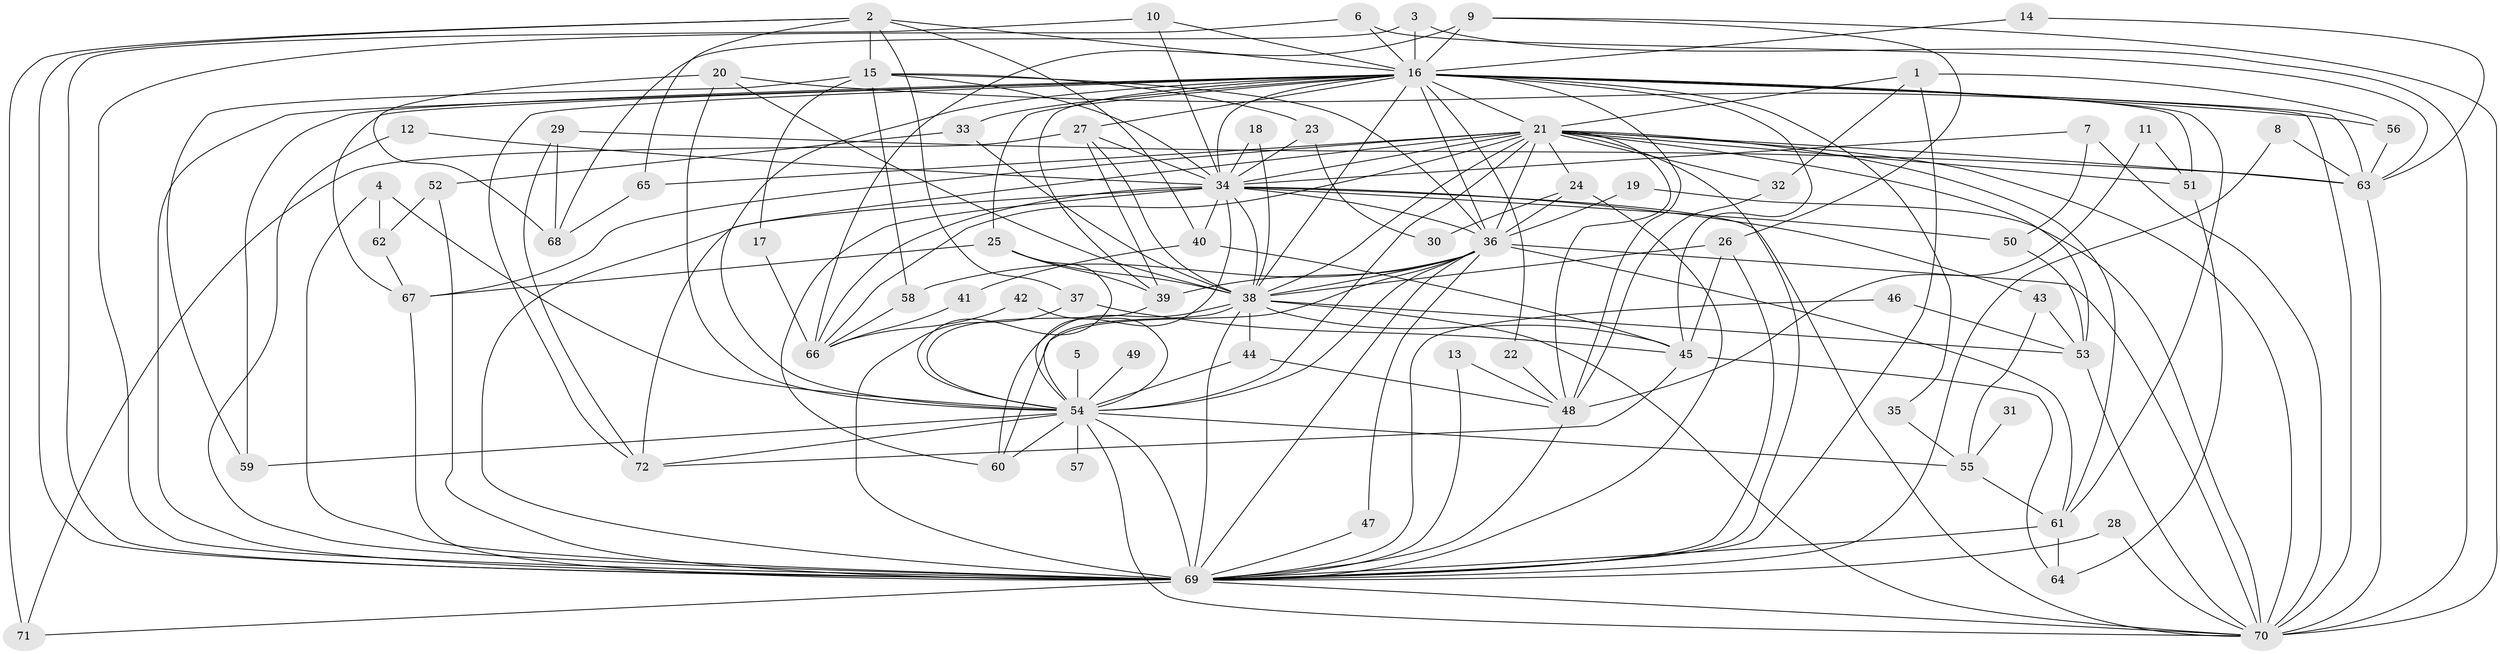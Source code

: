 // original degree distribution, {28: 0.006944444444444444, 20: 0.006944444444444444, 30: 0.006944444444444444, 24: 0.013888888888888888, 31: 0.006944444444444444, 16: 0.006944444444444444, 23: 0.006944444444444444, 21: 0.013888888888888888, 5: 0.041666666666666664, 4: 0.0625, 7: 0.020833333333333332, 6: 0.006944444444444444, 3: 0.2361111111111111, 9: 0.006944444444444444, 8: 0.027777777777777776, 2: 0.5277777777777778}
// Generated by graph-tools (version 1.1) at 2025/36/03/04/25 23:36:25]
// undirected, 72 vertices, 189 edges
graph export_dot {
  node [color=gray90,style=filled];
  1;
  2;
  3;
  4;
  5;
  6;
  7;
  8;
  9;
  10;
  11;
  12;
  13;
  14;
  15;
  16;
  17;
  18;
  19;
  20;
  21;
  22;
  23;
  24;
  25;
  26;
  27;
  28;
  29;
  30;
  31;
  32;
  33;
  34;
  35;
  36;
  37;
  38;
  39;
  40;
  41;
  42;
  43;
  44;
  45;
  46;
  47;
  48;
  49;
  50;
  51;
  52;
  53;
  54;
  55;
  56;
  57;
  58;
  59;
  60;
  61;
  62;
  63;
  64;
  65;
  66;
  67;
  68;
  69;
  70;
  71;
  72;
  1 -- 21 [weight=1.0];
  1 -- 32 [weight=1.0];
  1 -- 56 [weight=1.0];
  1 -- 69 [weight=1.0];
  2 -- 15 [weight=1.0];
  2 -- 16 [weight=2.0];
  2 -- 37 [weight=1.0];
  2 -- 40 [weight=1.0];
  2 -- 65 [weight=1.0];
  2 -- 69 [weight=1.0];
  2 -- 71 [weight=2.0];
  3 -- 16 [weight=1.0];
  3 -- 68 [weight=1.0];
  3 -- 70 [weight=1.0];
  4 -- 54 [weight=1.0];
  4 -- 62 [weight=1.0];
  4 -- 69 [weight=1.0];
  5 -- 54 [weight=1.0];
  6 -- 16 [weight=1.0];
  6 -- 63 [weight=1.0];
  6 -- 69 [weight=1.0];
  7 -- 34 [weight=1.0];
  7 -- 50 [weight=1.0];
  7 -- 70 [weight=1.0];
  8 -- 63 [weight=1.0];
  8 -- 69 [weight=1.0];
  9 -- 16 [weight=1.0];
  9 -- 26 [weight=1.0];
  9 -- 66 [weight=2.0];
  9 -- 70 [weight=1.0];
  10 -- 16 [weight=1.0];
  10 -- 34 [weight=1.0];
  10 -- 69 [weight=1.0];
  11 -- 48 [weight=1.0];
  11 -- 51 [weight=1.0];
  12 -- 34 [weight=1.0];
  12 -- 69 [weight=1.0];
  13 -- 48 [weight=1.0];
  13 -- 69 [weight=1.0];
  14 -- 16 [weight=1.0];
  14 -- 63 [weight=1.0];
  15 -- 17 [weight=1.0];
  15 -- 23 [weight=1.0];
  15 -- 34 [weight=1.0];
  15 -- 36 [weight=1.0];
  15 -- 58 [weight=1.0];
  15 -- 59 [weight=1.0];
  16 -- 21 [weight=4.0];
  16 -- 22 [weight=1.0];
  16 -- 25 [weight=1.0];
  16 -- 27 [weight=1.0];
  16 -- 33 [weight=2.0];
  16 -- 34 [weight=3.0];
  16 -- 35 [weight=1.0];
  16 -- 36 [weight=5.0];
  16 -- 38 [weight=4.0];
  16 -- 39 [weight=1.0];
  16 -- 45 [weight=2.0];
  16 -- 48 [weight=3.0];
  16 -- 51 [weight=3.0];
  16 -- 54 [weight=3.0];
  16 -- 59 [weight=1.0];
  16 -- 61 [weight=1.0];
  16 -- 63 [weight=3.0];
  16 -- 67 [weight=1.0];
  16 -- 69 [weight=5.0];
  16 -- 70 [weight=5.0];
  16 -- 72 [weight=1.0];
  17 -- 66 [weight=1.0];
  18 -- 34 [weight=1.0];
  18 -- 38 [weight=1.0];
  19 -- 36 [weight=1.0];
  19 -- 70 [weight=1.0];
  20 -- 38 [weight=1.0];
  20 -- 54 [weight=1.0];
  20 -- 56 [weight=1.0];
  20 -- 68 [weight=1.0];
  21 -- 24 [weight=1.0];
  21 -- 32 [weight=1.0];
  21 -- 34 [weight=2.0];
  21 -- 36 [weight=1.0];
  21 -- 38 [weight=1.0];
  21 -- 48 [weight=1.0];
  21 -- 51 [weight=1.0];
  21 -- 53 [weight=1.0];
  21 -- 54 [weight=1.0];
  21 -- 61 [weight=1.0];
  21 -- 63 [weight=1.0];
  21 -- 65 [weight=1.0];
  21 -- 66 [weight=1.0];
  21 -- 67 [weight=1.0];
  21 -- 69 [weight=1.0];
  21 -- 70 [weight=1.0];
  21 -- 72 [weight=1.0];
  22 -- 48 [weight=1.0];
  23 -- 30 [weight=1.0];
  23 -- 34 [weight=2.0];
  24 -- 30 [weight=1.0];
  24 -- 36 [weight=1.0];
  24 -- 69 [weight=1.0];
  25 -- 38 [weight=1.0];
  25 -- 39 [weight=1.0];
  25 -- 54 [weight=1.0];
  25 -- 67 [weight=1.0];
  26 -- 38 [weight=1.0];
  26 -- 45 [weight=1.0];
  26 -- 69 [weight=1.0];
  27 -- 34 [weight=1.0];
  27 -- 38 [weight=1.0];
  27 -- 39 [weight=1.0];
  27 -- 71 [weight=1.0];
  28 -- 69 [weight=1.0];
  28 -- 70 [weight=1.0];
  29 -- 63 [weight=1.0];
  29 -- 68 [weight=1.0];
  29 -- 72 [weight=1.0];
  31 -- 55 [weight=1.0];
  32 -- 48 [weight=1.0];
  33 -- 38 [weight=1.0];
  33 -- 52 [weight=1.0];
  34 -- 36 [weight=1.0];
  34 -- 38 [weight=2.0];
  34 -- 40 [weight=1.0];
  34 -- 43 [weight=1.0];
  34 -- 50 [weight=1.0];
  34 -- 54 [weight=1.0];
  34 -- 60 [weight=1.0];
  34 -- 66 [weight=1.0];
  34 -- 69 [weight=1.0];
  34 -- 70 [weight=1.0];
  35 -- 55 [weight=1.0];
  36 -- 38 [weight=1.0];
  36 -- 39 [weight=2.0];
  36 -- 47 [weight=1.0];
  36 -- 54 [weight=2.0];
  36 -- 58 [weight=1.0];
  36 -- 60 [weight=1.0];
  36 -- 61 [weight=1.0];
  36 -- 69 [weight=1.0];
  36 -- 70 [weight=1.0];
  37 -- 45 [weight=1.0];
  37 -- 69 [weight=1.0];
  38 -- 44 [weight=2.0];
  38 -- 45 [weight=1.0];
  38 -- 53 [weight=1.0];
  38 -- 54 [weight=1.0];
  38 -- 60 [weight=1.0];
  38 -- 69 [weight=2.0];
  38 -- 70 [weight=1.0];
  39 -- 54 [weight=1.0];
  40 -- 41 [weight=1.0];
  40 -- 45 [weight=1.0];
  41 -- 66 [weight=1.0];
  42 -- 54 [weight=1.0];
  42 -- 66 [weight=1.0];
  43 -- 53 [weight=1.0];
  43 -- 55 [weight=1.0];
  44 -- 48 [weight=1.0];
  44 -- 54 [weight=1.0];
  45 -- 64 [weight=1.0];
  45 -- 72 [weight=1.0];
  46 -- 53 [weight=1.0];
  46 -- 69 [weight=1.0];
  47 -- 69 [weight=1.0];
  48 -- 69 [weight=1.0];
  49 -- 54 [weight=1.0];
  50 -- 53 [weight=1.0];
  51 -- 64 [weight=1.0];
  52 -- 62 [weight=1.0];
  52 -- 69 [weight=1.0];
  53 -- 70 [weight=2.0];
  54 -- 55 [weight=1.0];
  54 -- 57 [weight=1.0];
  54 -- 59 [weight=1.0];
  54 -- 60 [weight=1.0];
  54 -- 69 [weight=1.0];
  54 -- 70 [weight=2.0];
  54 -- 72 [weight=1.0];
  55 -- 61 [weight=1.0];
  56 -- 63 [weight=1.0];
  58 -- 66 [weight=1.0];
  61 -- 64 [weight=1.0];
  61 -- 69 [weight=1.0];
  62 -- 67 [weight=1.0];
  63 -- 70 [weight=1.0];
  65 -- 68 [weight=1.0];
  67 -- 69 [weight=1.0];
  69 -- 70 [weight=2.0];
  69 -- 71 [weight=1.0];
}
